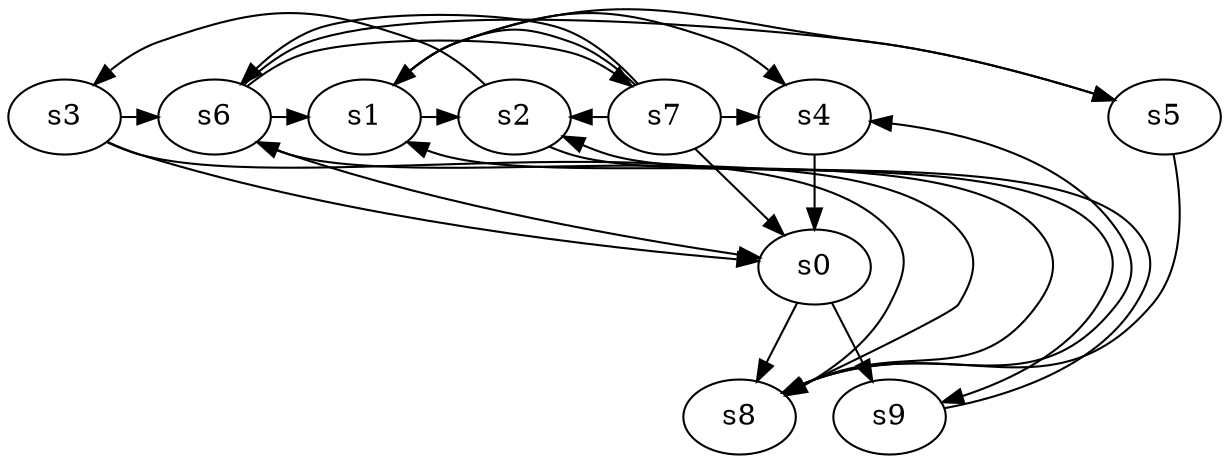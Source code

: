 digraph game_0646_complex_10 {
    s0 [name="s0", player=0, target=1];
    s1 [name="s1", player=1];
    s2 [name="s2", player=0];
    s3 [name="s3", player=1, target=1];
    s4 [name="s4", player=0];
    s5 [name="s5", player=1];
    s6 [name="s6", player=0, target=1];
    s7 [name="s7", player=0, target=1];
    s8 [name="s8", player=1];
    s9 [name="s9", player=0, target=1];

    s0 -> s8;
    s0 -> s9;
    s1 -> s2 [constraint="!(time % 2 == 0)"];
    s1 -> s4 [constraint="time % 2 == 0 && time % 3 == 2"];
    s1 -> s5 [constraint="time % 8 == 5"];
    s2 -> s3 [constraint="time % 4 == 2 && time % 5 == 2"];
    s2 -> s9 [constraint="time % 3 == 0 || time % 5 == 2"];
    s3 -> s0 [constraint="time % 2 == 0 || time % 4 == 0"];
    s3 -> s6 [constraint="time % 2 == 0 && time % 5 == 0"];
    s3 -> s8 [constraint="time == 0 || time == 5 || time == 6 || time == 12"];
    s4 -> s0;
    s5 -> s8 [constraint="time == 1 || time == 8 || time == 19"];
    s6 -> s0 [constraint="!(time % 6 == 1)"];
    s6 -> s1 [constraint="time % 4 == 1"];
    s6 -> s5 [constraint="time % 4 == 3 && time % 3 == 0"];
    s6 -> s7 [constraint="time % 5 == 3"];
    s7 -> s0 [constraint="time % 3 == 2 || time % 5 == 4"];
    s7 -> s1 [constraint="!(time % 2 == 1)"];
    s7 -> s2 [constraint="time % 4 == 0 && time % 5 == 1"];
    s7 -> s4 [constraint="time % 5 == 2"];
    s7 -> s6 [constraint="!(time % 5 == 0)"];
    s8 -> s1 [constraint="time % 5 == 2 || time % 3 == 2"];
    s8 -> s4 [constraint="time % 2 == 0 || time % 4 == 1"];
    s8 -> s6 [constraint="!(time % 4 == 1)"];
    s9 -> s2 [constraint="time % 3 == 2 && time % 5 == 2"];
}

